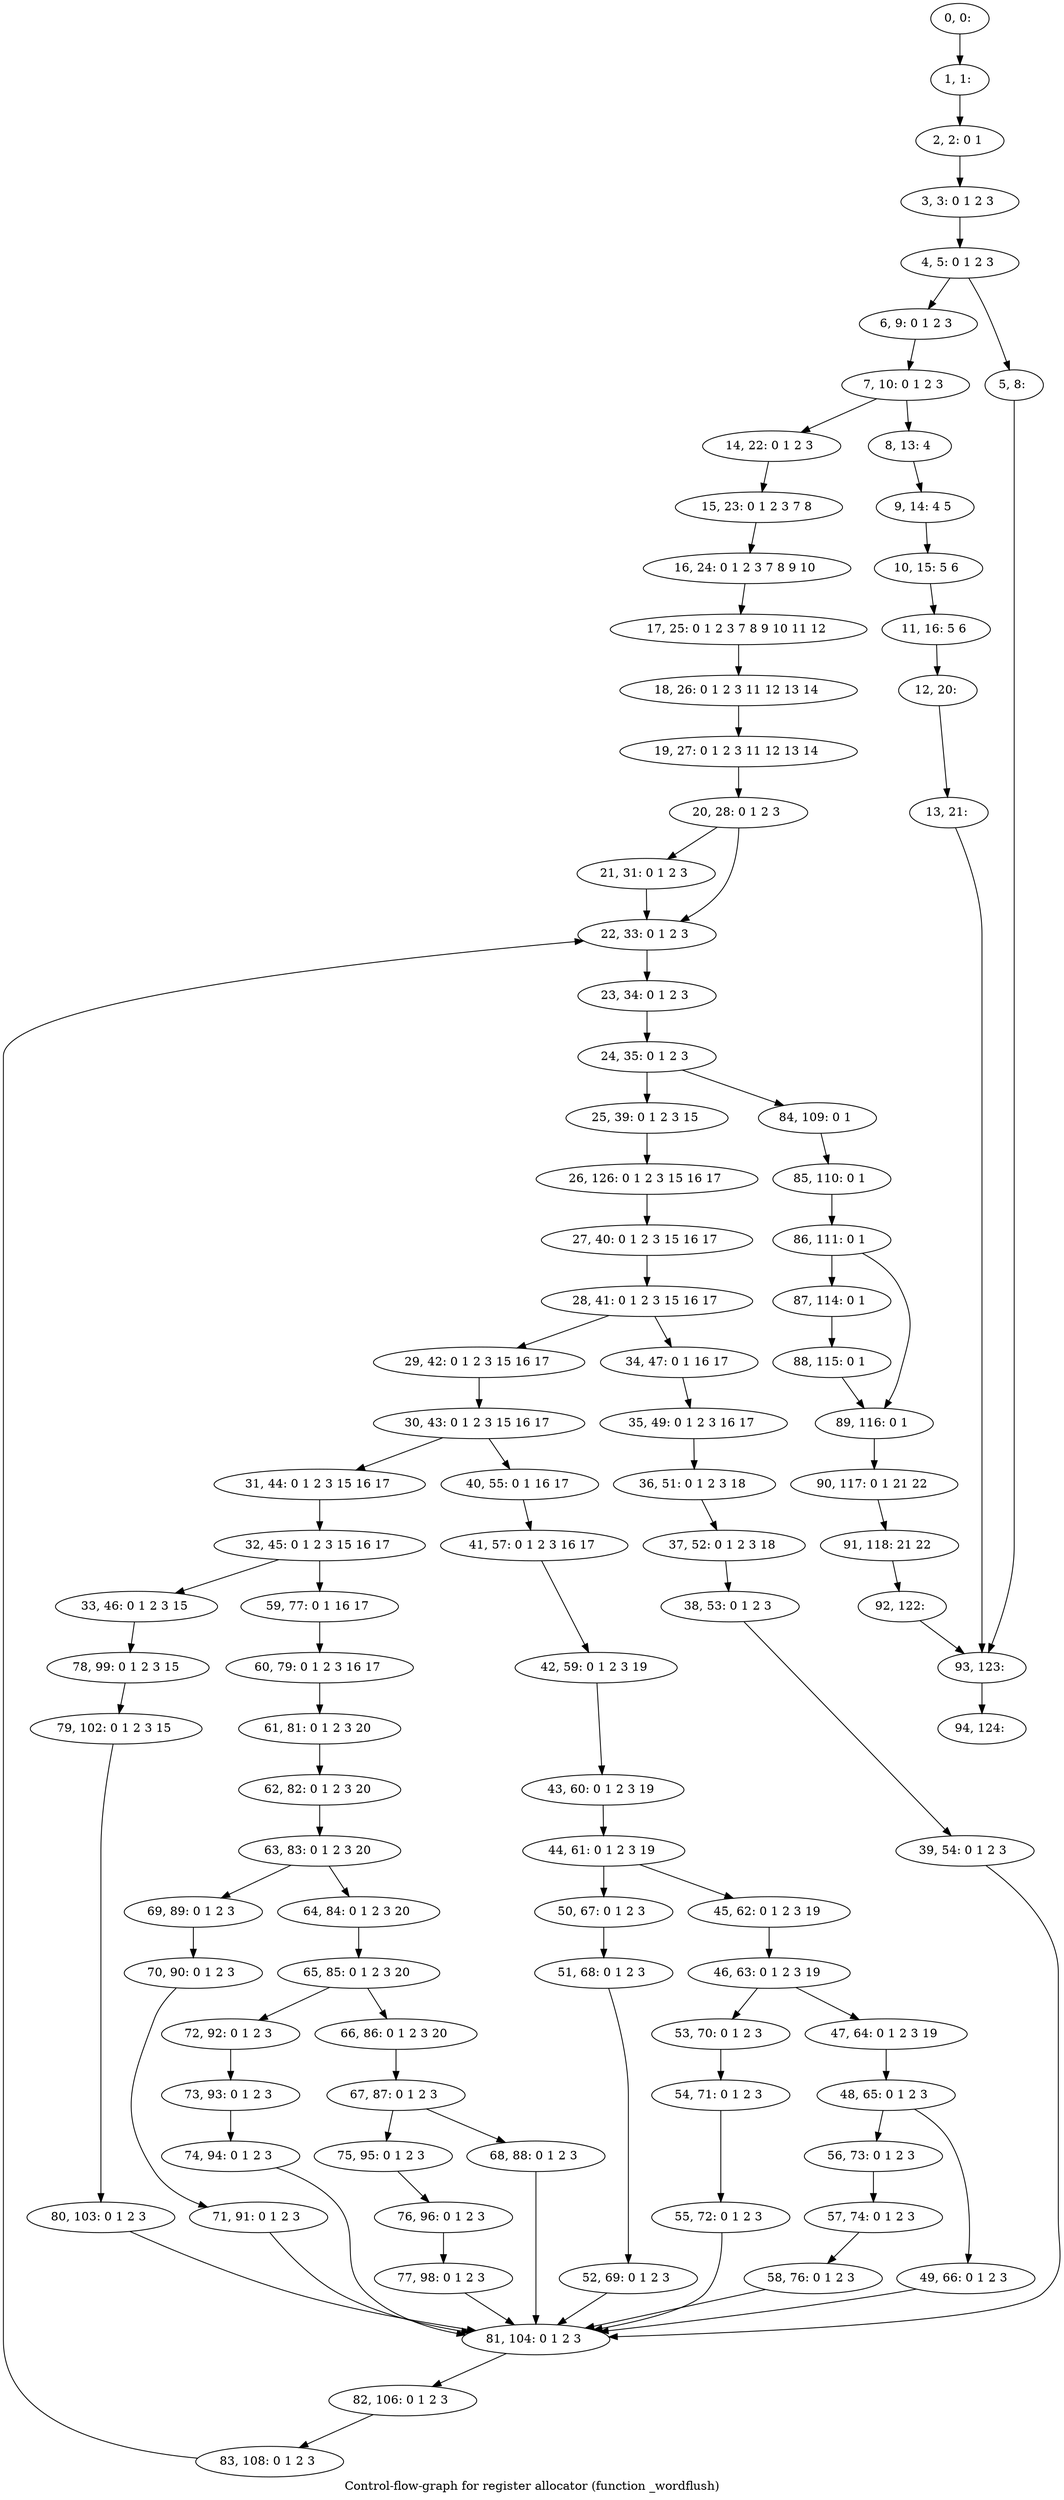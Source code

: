 digraph G {
graph [label="Control-flow-graph for register allocator (function _wordflush)"]
0[label="0, 0: "];
1[label="1, 1: "];
2[label="2, 2: 0 1 "];
3[label="3, 3: 0 1 2 3 "];
4[label="4, 5: 0 1 2 3 "];
5[label="5, 8: "];
6[label="6, 9: 0 1 2 3 "];
7[label="7, 10: 0 1 2 3 "];
8[label="8, 13: 4 "];
9[label="9, 14: 4 5 "];
10[label="10, 15: 5 6 "];
11[label="11, 16: 5 6 "];
12[label="12, 20: "];
13[label="13, 21: "];
14[label="14, 22: 0 1 2 3 "];
15[label="15, 23: 0 1 2 3 7 8 "];
16[label="16, 24: 0 1 2 3 7 8 9 10 "];
17[label="17, 25: 0 1 2 3 7 8 9 10 11 12 "];
18[label="18, 26: 0 1 2 3 11 12 13 14 "];
19[label="19, 27: 0 1 2 3 11 12 13 14 "];
20[label="20, 28: 0 1 2 3 "];
21[label="21, 31: 0 1 2 3 "];
22[label="22, 33: 0 1 2 3 "];
23[label="23, 34: 0 1 2 3 "];
24[label="24, 35: 0 1 2 3 "];
25[label="25, 39: 0 1 2 3 15 "];
26[label="26, 126: 0 1 2 3 15 16 17 "];
27[label="27, 40: 0 1 2 3 15 16 17 "];
28[label="28, 41: 0 1 2 3 15 16 17 "];
29[label="29, 42: 0 1 2 3 15 16 17 "];
30[label="30, 43: 0 1 2 3 15 16 17 "];
31[label="31, 44: 0 1 2 3 15 16 17 "];
32[label="32, 45: 0 1 2 3 15 16 17 "];
33[label="33, 46: 0 1 2 3 15 "];
34[label="34, 47: 0 1 16 17 "];
35[label="35, 49: 0 1 2 3 16 17 "];
36[label="36, 51: 0 1 2 3 18 "];
37[label="37, 52: 0 1 2 3 18 "];
38[label="38, 53: 0 1 2 3 "];
39[label="39, 54: 0 1 2 3 "];
40[label="40, 55: 0 1 16 17 "];
41[label="41, 57: 0 1 2 3 16 17 "];
42[label="42, 59: 0 1 2 3 19 "];
43[label="43, 60: 0 1 2 3 19 "];
44[label="44, 61: 0 1 2 3 19 "];
45[label="45, 62: 0 1 2 3 19 "];
46[label="46, 63: 0 1 2 3 19 "];
47[label="47, 64: 0 1 2 3 19 "];
48[label="48, 65: 0 1 2 3 "];
49[label="49, 66: 0 1 2 3 "];
50[label="50, 67: 0 1 2 3 "];
51[label="51, 68: 0 1 2 3 "];
52[label="52, 69: 0 1 2 3 "];
53[label="53, 70: 0 1 2 3 "];
54[label="54, 71: 0 1 2 3 "];
55[label="55, 72: 0 1 2 3 "];
56[label="56, 73: 0 1 2 3 "];
57[label="57, 74: 0 1 2 3 "];
58[label="58, 76: 0 1 2 3 "];
59[label="59, 77: 0 1 16 17 "];
60[label="60, 79: 0 1 2 3 16 17 "];
61[label="61, 81: 0 1 2 3 20 "];
62[label="62, 82: 0 1 2 3 20 "];
63[label="63, 83: 0 1 2 3 20 "];
64[label="64, 84: 0 1 2 3 20 "];
65[label="65, 85: 0 1 2 3 20 "];
66[label="66, 86: 0 1 2 3 20 "];
67[label="67, 87: 0 1 2 3 "];
68[label="68, 88: 0 1 2 3 "];
69[label="69, 89: 0 1 2 3 "];
70[label="70, 90: 0 1 2 3 "];
71[label="71, 91: 0 1 2 3 "];
72[label="72, 92: 0 1 2 3 "];
73[label="73, 93: 0 1 2 3 "];
74[label="74, 94: 0 1 2 3 "];
75[label="75, 95: 0 1 2 3 "];
76[label="76, 96: 0 1 2 3 "];
77[label="77, 98: 0 1 2 3 "];
78[label="78, 99: 0 1 2 3 15 "];
79[label="79, 102: 0 1 2 3 15 "];
80[label="80, 103: 0 1 2 3 "];
81[label="81, 104: 0 1 2 3 "];
82[label="82, 106: 0 1 2 3 "];
83[label="83, 108: 0 1 2 3 "];
84[label="84, 109: 0 1 "];
85[label="85, 110: 0 1 "];
86[label="86, 111: 0 1 "];
87[label="87, 114: 0 1 "];
88[label="88, 115: 0 1 "];
89[label="89, 116: 0 1 "];
90[label="90, 117: 0 1 21 22 "];
91[label="91, 118: 21 22 "];
92[label="92, 122: "];
93[label="93, 123: "];
94[label="94, 124: "];
0->1 ;
1->2 ;
2->3 ;
3->4 ;
4->5 ;
4->6 ;
5->93 ;
6->7 ;
7->8 ;
7->14 ;
8->9 ;
9->10 ;
10->11 ;
11->12 ;
12->13 ;
13->93 ;
14->15 ;
15->16 ;
16->17 ;
17->18 ;
18->19 ;
19->20 ;
20->21 ;
20->22 ;
21->22 ;
22->23 ;
23->24 ;
24->25 ;
24->84 ;
25->26 ;
26->27 ;
27->28 ;
28->29 ;
28->34 ;
29->30 ;
30->31 ;
30->40 ;
31->32 ;
32->33 ;
32->59 ;
33->78 ;
34->35 ;
35->36 ;
36->37 ;
37->38 ;
38->39 ;
39->81 ;
40->41 ;
41->42 ;
42->43 ;
43->44 ;
44->45 ;
44->50 ;
45->46 ;
46->47 ;
46->53 ;
47->48 ;
48->49 ;
48->56 ;
49->81 ;
50->51 ;
51->52 ;
52->81 ;
53->54 ;
54->55 ;
55->81 ;
56->57 ;
57->58 ;
58->81 ;
59->60 ;
60->61 ;
61->62 ;
62->63 ;
63->64 ;
63->69 ;
64->65 ;
65->66 ;
65->72 ;
66->67 ;
67->68 ;
67->75 ;
68->81 ;
69->70 ;
70->71 ;
71->81 ;
72->73 ;
73->74 ;
74->81 ;
75->76 ;
76->77 ;
77->81 ;
78->79 ;
79->80 ;
80->81 ;
81->82 ;
82->83 ;
83->22 ;
84->85 ;
85->86 ;
86->87 ;
86->89 ;
87->88 ;
88->89 ;
89->90 ;
90->91 ;
91->92 ;
92->93 ;
93->94 ;
}
